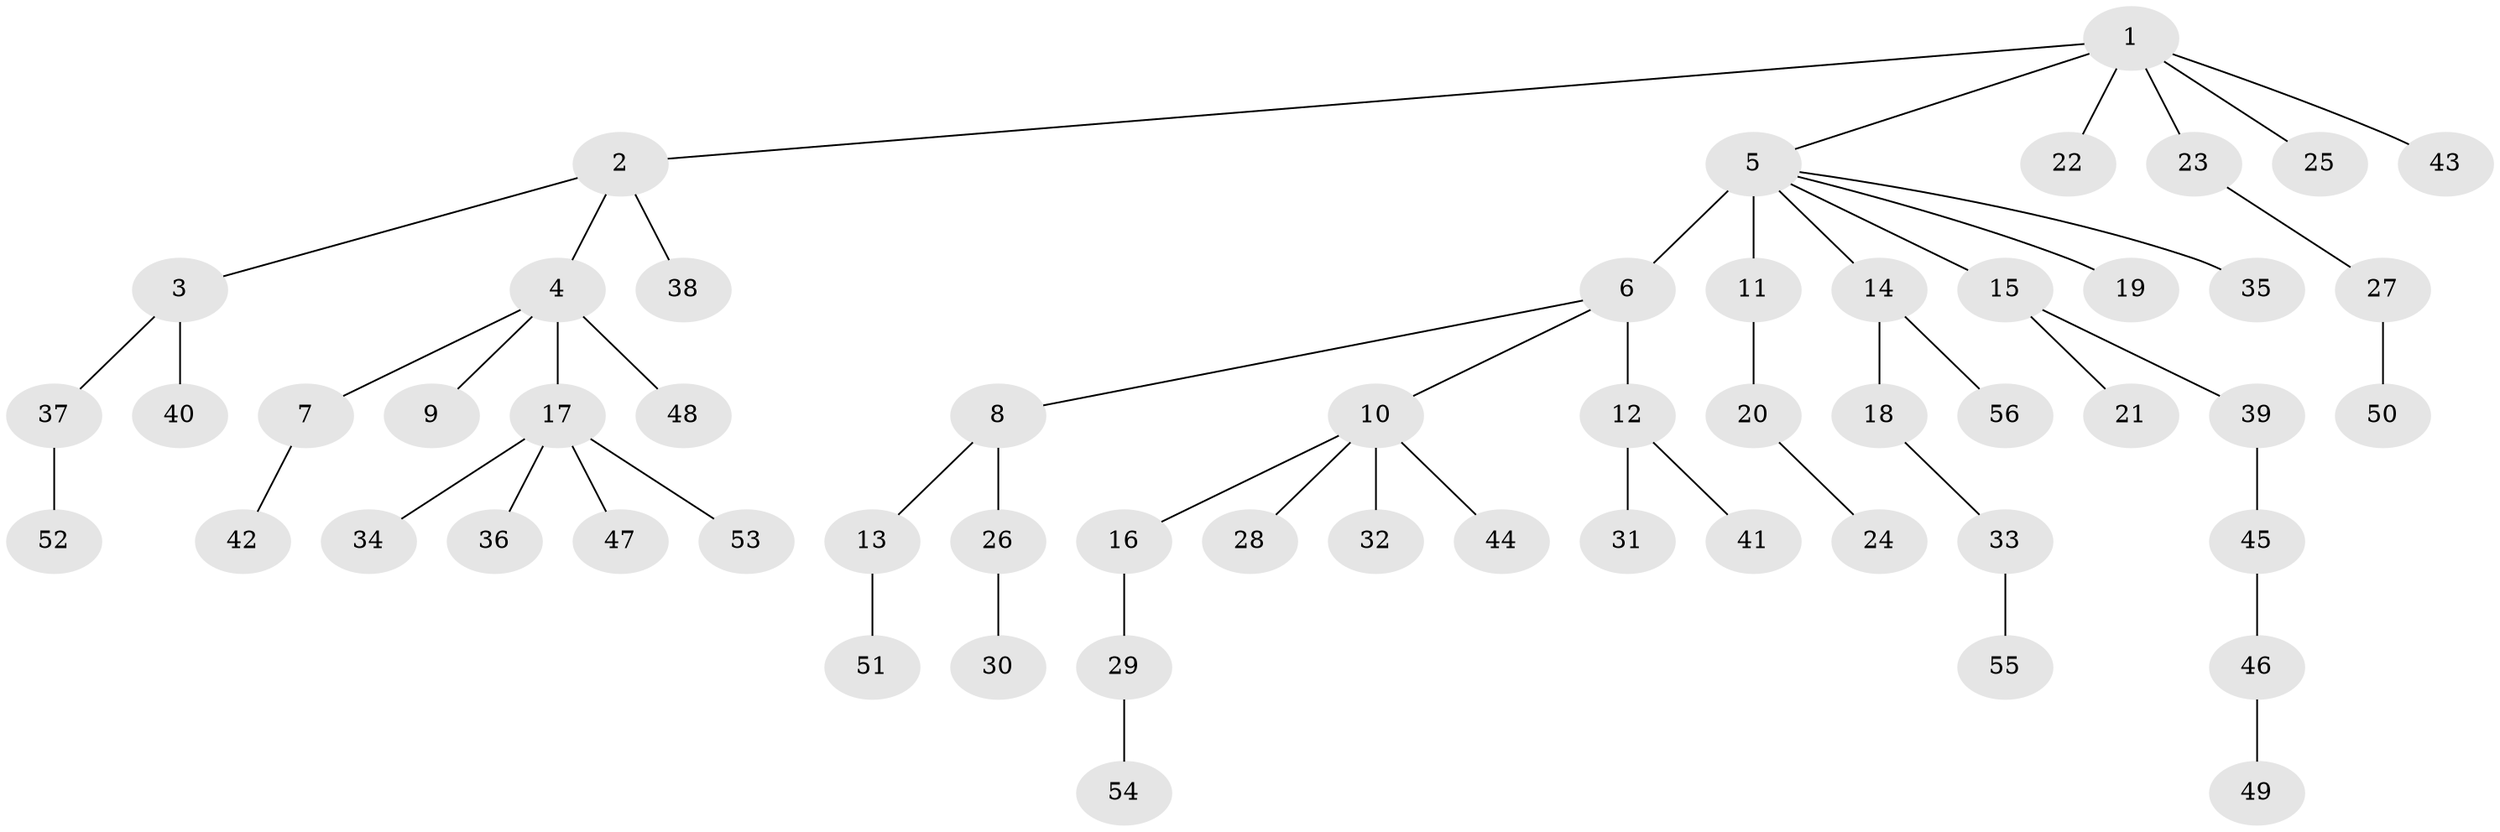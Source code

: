 // original degree distribution, {7: 0.009345794392523364, 5: 0.028037383177570093, 4: 0.06542056074766354, 9: 0.009345794392523364, 2: 0.27102803738317754, 3: 0.11214953271028037, 6: 0.009345794392523364, 1: 0.4953271028037383}
// Generated by graph-tools (version 1.1) at 2025/36/03/09/25 02:36:31]
// undirected, 56 vertices, 55 edges
graph export_dot {
graph [start="1"]
  node [color=gray90,style=filled];
  1;
  2;
  3;
  4;
  5;
  6;
  7;
  8;
  9;
  10;
  11;
  12;
  13;
  14;
  15;
  16;
  17;
  18;
  19;
  20;
  21;
  22;
  23;
  24;
  25;
  26;
  27;
  28;
  29;
  30;
  31;
  32;
  33;
  34;
  35;
  36;
  37;
  38;
  39;
  40;
  41;
  42;
  43;
  44;
  45;
  46;
  47;
  48;
  49;
  50;
  51;
  52;
  53;
  54;
  55;
  56;
  1 -- 2 [weight=1.0];
  1 -- 5 [weight=1.0];
  1 -- 22 [weight=1.0];
  1 -- 23 [weight=1.0];
  1 -- 25 [weight=1.0];
  1 -- 43 [weight=1.0];
  2 -- 3 [weight=1.0];
  2 -- 4 [weight=1.0];
  2 -- 38 [weight=1.0];
  3 -- 37 [weight=1.0];
  3 -- 40 [weight=1.0];
  4 -- 7 [weight=1.0];
  4 -- 9 [weight=1.0];
  4 -- 17 [weight=1.0];
  4 -- 48 [weight=2.0];
  5 -- 6 [weight=5.0];
  5 -- 11 [weight=1.0];
  5 -- 14 [weight=1.0];
  5 -- 15 [weight=1.0];
  5 -- 19 [weight=1.0];
  5 -- 35 [weight=1.0];
  6 -- 8 [weight=1.0];
  6 -- 10 [weight=1.0];
  6 -- 12 [weight=1.0];
  7 -- 42 [weight=1.0];
  8 -- 13 [weight=1.0];
  8 -- 26 [weight=1.0];
  10 -- 16 [weight=1.0];
  10 -- 28 [weight=1.0];
  10 -- 32 [weight=1.0];
  10 -- 44 [weight=1.0];
  11 -- 20 [weight=2.0];
  12 -- 31 [weight=1.0];
  12 -- 41 [weight=1.0];
  13 -- 51 [weight=1.0];
  14 -- 18 [weight=1.0];
  14 -- 56 [weight=1.0];
  15 -- 21 [weight=2.0];
  15 -- 39 [weight=1.0];
  16 -- 29 [weight=1.0];
  17 -- 34 [weight=1.0];
  17 -- 36 [weight=1.0];
  17 -- 47 [weight=1.0];
  17 -- 53 [weight=1.0];
  18 -- 33 [weight=1.0];
  20 -- 24 [weight=1.0];
  23 -- 27 [weight=2.0];
  26 -- 30 [weight=1.0];
  27 -- 50 [weight=1.0];
  29 -- 54 [weight=1.0];
  33 -- 55 [weight=1.0];
  37 -- 52 [weight=1.0];
  39 -- 45 [weight=2.0];
  45 -- 46 [weight=1.0];
  46 -- 49 [weight=1.0];
}
